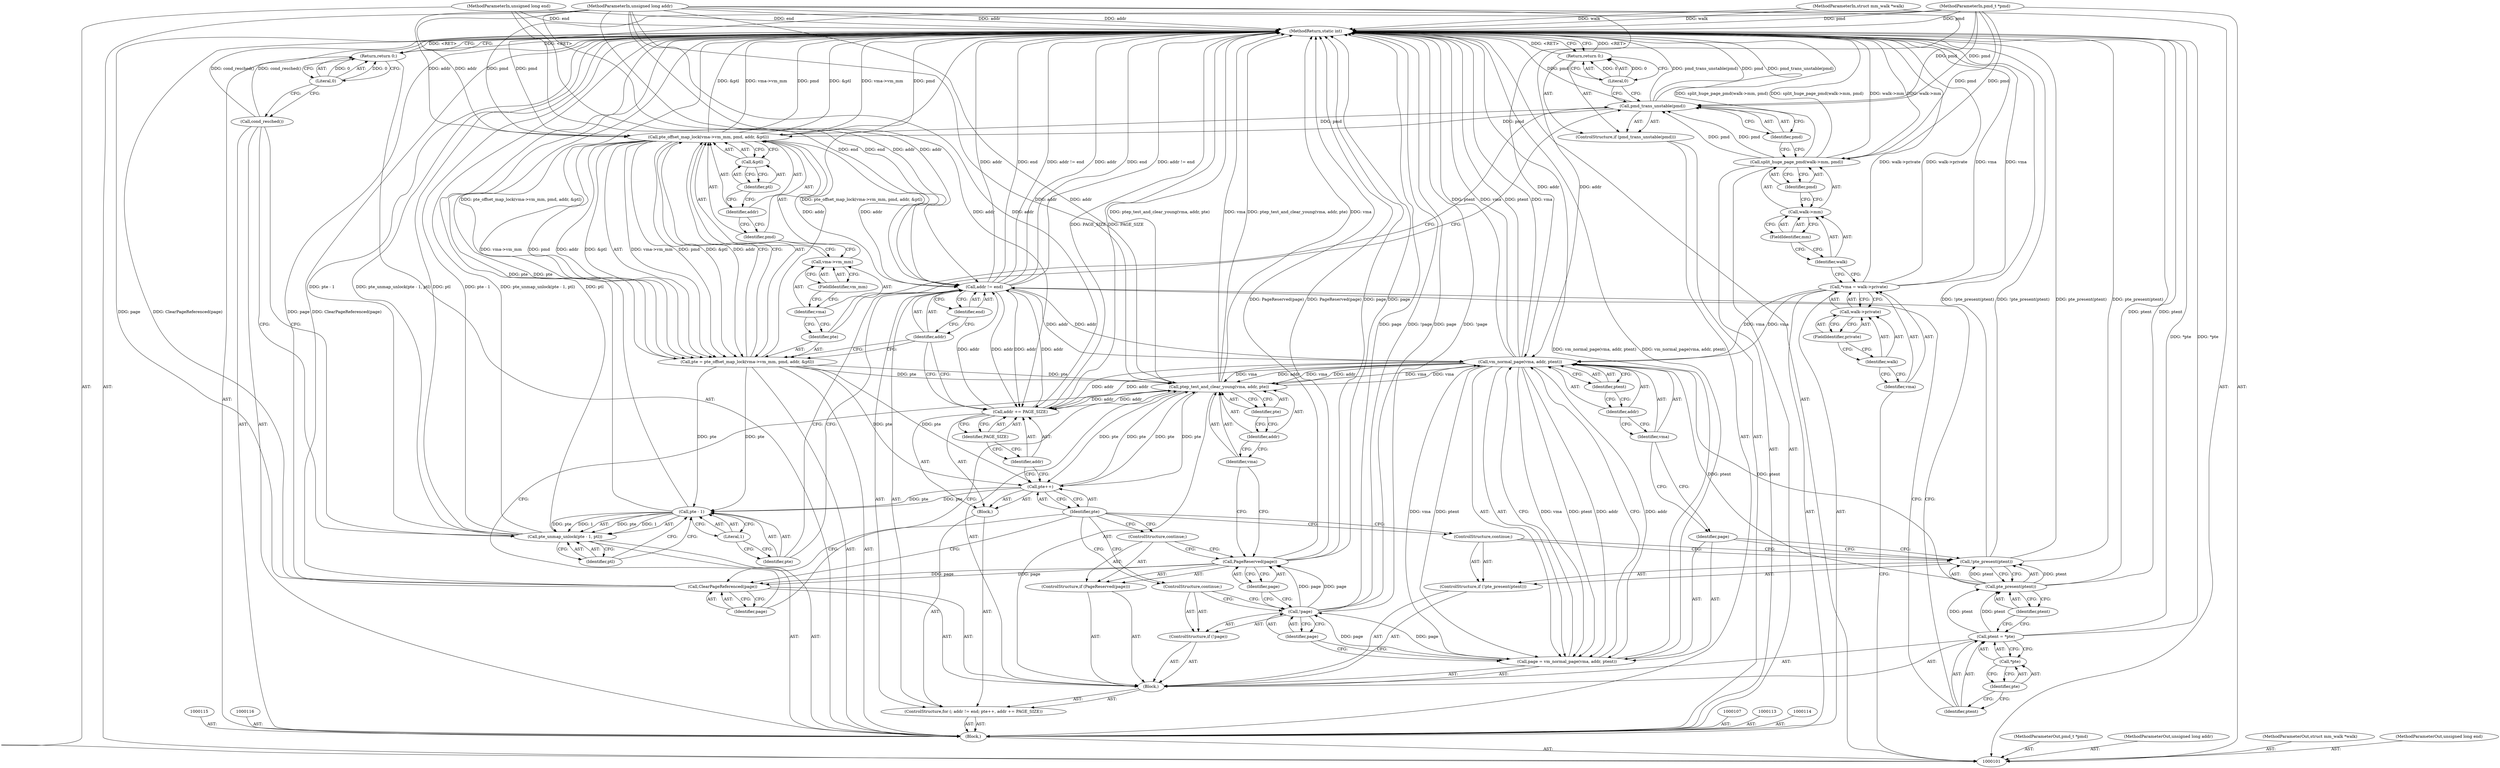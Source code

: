 digraph "0_linux_4a1d704194a441bf83c636004a479e01360ec850_0" {
"1000185" [label="(MethodReturn,static int)"];
"1000102" [label="(MethodParameterIn,pmd_t *pmd)"];
"1000288" [label="(MethodParameterOut,pmd_t *pmd)"];
"1000103" [label="(MethodParameterIn,unsigned long addr)"];
"1000289" [label="(MethodParameterOut,unsigned long addr)"];
"1000122" [label="(ControlStructure,if (pmd_trans_unstable(pmd)))"];
"1000124" [label="(Identifier,pmd)"];
"1000123" [label="(Call,pmd_trans_unstable(pmd))"];
"1000125" [label="(Return,return 0;)"];
"1000126" [label="(Literal,0)"];
"1000127" [label="(Call,pte = pte_offset_map_lock(vma->vm_mm, pmd, addr, &ptl))"];
"1000128" [label="(Identifier,pte)"];
"1000130" [label="(Call,vma->vm_mm)"];
"1000131" [label="(Identifier,vma)"];
"1000132" [label="(FieldIdentifier,vm_mm)"];
"1000133" [label="(Identifier,pmd)"];
"1000134" [label="(Identifier,addr)"];
"1000135" [label="(Call,&ptl)"];
"1000136" [label="(Identifier,ptl)"];
"1000129" [label="(Call,pte_offset_map_lock(vma->vm_mm, pmd, addr, &ptl))"];
"1000140" [label="(Identifier,end)"];
"1000137" [label="(ControlStructure,for (; addr != end; pte++, addr += PAGE_SIZE))"];
"1000141" [label="(Block,)"];
"1000142" [label="(Call,pte++)"];
"1000143" [label="(Identifier,pte)"];
"1000144" [label="(Call,addr += PAGE_SIZE)"];
"1000145" [label="(Identifier,addr)"];
"1000146" [label="(Identifier,PAGE_SIZE)"];
"1000147" [label="(Block,)"];
"1000138" [label="(Call,addr != end)"];
"1000139" [label="(Identifier,addr)"];
"1000150" [label="(Call,*pte)"];
"1000151" [label="(Identifier,pte)"];
"1000148" [label="(Call,ptent = *pte)"];
"1000149" [label="(Identifier,ptent)"];
"1000155" [label="(Identifier,ptent)"];
"1000152" [label="(ControlStructure,if (!pte_present(ptent)))"];
"1000153" [label="(Call,!pte_present(ptent))"];
"1000154" [label="(Call,pte_present(ptent))"];
"1000156" [label="(ControlStructure,continue;)"];
"1000157" [label="(Call,page = vm_normal_page(vma, addr, ptent))"];
"1000158" [label="(Identifier,page)"];
"1000160" [label="(Identifier,vma)"];
"1000161" [label="(Identifier,addr)"];
"1000162" [label="(Identifier,ptent)"];
"1000159" [label="(Call,vm_normal_page(vma, addr, ptent))"];
"1000105" [label="(MethodParameterIn,struct mm_walk *walk)"];
"1000291" [label="(MethodParameterOut,struct mm_walk *walk)"];
"1000104" [label="(MethodParameterIn,unsigned long end)"];
"1000290" [label="(MethodParameterOut,unsigned long end)"];
"1000163" [label="(ControlStructure,if (!page))"];
"1000164" [label="(Call,!page)"];
"1000165" [label="(Identifier,page)"];
"1000166" [label="(ControlStructure,continue;)"];
"1000169" [label="(Identifier,page)"];
"1000167" [label="(ControlStructure,if (PageReserved(page)))"];
"1000168" [label="(Call,PageReserved(page))"];
"1000170" [label="(ControlStructure,continue;)"];
"1000171" [label="(Call,ptep_test_and_clear_young(vma, addr, pte))"];
"1000172" [label="(Identifier,vma)"];
"1000173" [label="(Identifier,addr)"];
"1000174" [label="(Identifier,pte)"];
"1000175" [label="(Call,ClearPageReferenced(page))"];
"1000176" [label="(Identifier,page)"];
"1000106" [label="(Block,)"];
"1000177" [label="(Call,pte_unmap_unlock(pte - 1, ptl))"];
"1000178" [label="(Call,pte - 1)"];
"1000179" [label="(Identifier,pte)"];
"1000180" [label="(Literal,1)"];
"1000181" [label="(Identifier,ptl)"];
"1000182" [label="(Call,cond_resched())"];
"1000183" [label="(Return,return 0;)"];
"1000184" [label="(Literal,0)"];
"1000108" [label="(Call,*vma = walk->private)"];
"1000109" [label="(Identifier,vma)"];
"1000110" [label="(Call,walk->private)"];
"1000111" [label="(Identifier,walk)"];
"1000112" [label="(FieldIdentifier,private)"];
"1000117" [label="(Call,split_huge_page_pmd(walk->mm, pmd))"];
"1000118" [label="(Call,walk->mm)"];
"1000119" [label="(Identifier,walk)"];
"1000120" [label="(FieldIdentifier,mm)"];
"1000121" [label="(Identifier,pmd)"];
"1000185" -> "1000101"  [label="AST: "];
"1000185" -> "1000125"  [label="CFG: "];
"1000185" -> "1000183"  [label="CFG: "];
"1000183" -> "1000185"  [label="DDG: <RET>"];
"1000125" -> "1000185"  [label="DDG: <RET>"];
"1000168" -> "1000185"  [label="DDG: page"];
"1000168" -> "1000185"  [label="DDG: PageReserved(page)"];
"1000105" -> "1000185"  [label="DDG: walk"];
"1000159" -> "1000185"  [label="DDG: vma"];
"1000159" -> "1000185"  [label="DDG: ptent"];
"1000138" -> "1000185"  [label="DDG: end"];
"1000138" -> "1000185"  [label="DDG: addr != end"];
"1000138" -> "1000185"  [label="DDG: addr"];
"1000177" -> "1000185"  [label="DDG: ptl"];
"1000177" -> "1000185"  [label="DDG: pte - 1"];
"1000177" -> "1000185"  [label="DDG: pte_unmap_unlock(pte - 1, ptl)"];
"1000117" -> "1000185"  [label="DDG: walk->mm"];
"1000117" -> "1000185"  [label="DDG: split_huge_page_pmd(walk->mm, pmd)"];
"1000153" -> "1000185"  [label="DDG: pte_present(ptent)"];
"1000153" -> "1000185"  [label="DDG: !pte_present(ptent)"];
"1000171" -> "1000185"  [label="DDG: ptep_test_and_clear_young(vma, addr, pte)"];
"1000171" -> "1000185"  [label="DDG: vma"];
"1000182" -> "1000185"  [label="DDG: cond_resched()"];
"1000157" -> "1000185"  [label="DDG: vm_normal_page(vma, addr, ptent)"];
"1000129" -> "1000185"  [label="DDG: vma->vm_mm"];
"1000129" -> "1000185"  [label="DDG: pmd"];
"1000129" -> "1000185"  [label="DDG: &ptl"];
"1000164" -> "1000185"  [label="DDG: !page"];
"1000164" -> "1000185"  [label="DDG: page"];
"1000178" -> "1000185"  [label="DDG: pte"];
"1000104" -> "1000185"  [label="DDG: end"];
"1000123" -> "1000185"  [label="DDG: pmd_trans_unstable(pmd)"];
"1000123" -> "1000185"  [label="DDG: pmd"];
"1000127" -> "1000185"  [label="DDG: pte_offset_map_lock(vma->vm_mm, pmd, addr, &ptl)"];
"1000154" -> "1000185"  [label="DDG: ptent"];
"1000103" -> "1000185"  [label="DDG: addr"];
"1000175" -> "1000185"  [label="DDG: page"];
"1000175" -> "1000185"  [label="DDG: ClearPageReferenced(page)"];
"1000102" -> "1000185"  [label="DDG: pmd"];
"1000108" -> "1000185"  [label="DDG: walk->private"];
"1000108" -> "1000185"  [label="DDG: vma"];
"1000148" -> "1000185"  [label="DDG: *pte"];
"1000144" -> "1000185"  [label="DDG: PAGE_SIZE"];
"1000102" -> "1000101"  [label="AST: "];
"1000102" -> "1000185"  [label="DDG: pmd"];
"1000102" -> "1000117"  [label="DDG: pmd"];
"1000102" -> "1000123"  [label="DDG: pmd"];
"1000102" -> "1000129"  [label="DDG: pmd"];
"1000288" -> "1000101"  [label="AST: "];
"1000103" -> "1000101"  [label="AST: "];
"1000103" -> "1000185"  [label="DDG: addr"];
"1000103" -> "1000129"  [label="DDG: addr"];
"1000103" -> "1000138"  [label="DDG: addr"];
"1000103" -> "1000144"  [label="DDG: addr"];
"1000103" -> "1000159"  [label="DDG: addr"];
"1000103" -> "1000171"  [label="DDG: addr"];
"1000289" -> "1000101"  [label="AST: "];
"1000122" -> "1000106"  [label="AST: "];
"1000123" -> "1000122"  [label="AST: "];
"1000125" -> "1000122"  [label="AST: "];
"1000124" -> "1000123"  [label="AST: "];
"1000124" -> "1000117"  [label="CFG: "];
"1000123" -> "1000124"  [label="CFG: "];
"1000123" -> "1000122"  [label="AST: "];
"1000123" -> "1000124"  [label="CFG: "];
"1000124" -> "1000123"  [label="AST: "];
"1000126" -> "1000123"  [label="CFG: "];
"1000128" -> "1000123"  [label="CFG: "];
"1000123" -> "1000185"  [label="DDG: pmd_trans_unstable(pmd)"];
"1000123" -> "1000185"  [label="DDG: pmd"];
"1000117" -> "1000123"  [label="DDG: pmd"];
"1000102" -> "1000123"  [label="DDG: pmd"];
"1000123" -> "1000129"  [label="DDG: pmd"];
"1000125" -> "1000122"  [label="AST: "];
"1000125" -> "1000126"  [label="CFG: "];
"1000126" -> "1000125"  [label="AST: "];
"1000185" -> "1000125"  [label="CFG: "];
"1000125" -> "1000185"  [label="DDG: <RET>"];
"1000126" -> "1000125"  [label="DDG: 0"];
"1000126" -> "1000125"  [label="AST: "];
"1000126" -> "1000123"  [label="CFG: "];
"1000125" -> "1000126"  [label="CFG: "];
"1000126" -> "1000125"  [label="DDG: 0"];
"1000127" -> "1000106"  [label="AST: "];
"1000127" -> "1000129"  [label="CFG: "];
"1000128" -> "1000127"  [label="AST: "];
"1000129" -> "1000127"  [label="AST: "];
"1000139" -> "1000127"  [label="CFG: "];
"1000127" -> "1000185"  [label="DDG: pte_offset_map_lock(vma->vm_mm, pmd, addr, &ptl)"];
"1000129" -> "1000127"  [label="DDG: vma->vm_mm"];
"1000129" -> "1000127"  [label="DDG: pmd"];
"1000129" -> "1000127"  [label="DDG: addr"];
"1000129" -> "1000127"  [label="DDG: &ptl"];
"1000127" -> "1000142"  [label="DDG: pte"];
"1000127" -> "1000171"  [label="DDG: pte"];
"1000127" -> "1000178"  [label="DDG: pte"];
"1000128" -> "1000127"  [label="AST: "];
"1000128" -> "1000123"  [label="CFG: "];
"1000131" -> "1000128"  [label="CFG: "];
"1000130" -> "1000129"  [label="AST: "];
"1000130" -> "1000132"  [label="CFG: "];
"1000131" -> "1000130"  [label="AST: "];
"1000132" -> "1000130"  [label="AST: "];
"1000133" -> "1000130"  [label="CFG: "];
"1000131" -> "1000130"  [label="AST: "];
"1000131" -> "1000128"  [label="CFG: "];
"1000132" -> "1000131"  [label="CFG: "];
"1000132" -> "1000130"  [label="AST: "];
"1000132" -> "1000131"  [label="CFG: "];
"1000130" -> "1000132"  [label="CFG: "];
"1000133" -> "1000129"  [label="AST: "];
"1000133" -> "1000130"  [label="CFG: "];
"1000134" -> "1000133"  [label="CFG: "];
"1000134" -> "1000129"  [label="AST: "];
"1000134" -> "1000133"  [label="CFG: "];
"1000136" -> "1000134"  [label="CFG: "];
"1000135" -> "1000129"  [label="AST: "];
"1000135" -> "1000136"  [label="CFG: "];
"1000136" -> "1000135"  [label="AST: "];
"1000129" -> "1000135"  [label="CFG: "];
"1000136" -> "1000135"  [label="AST: "];
"1000136" -> "1000134"  [label="CFG: "];
"1000135" -> "1000136"  [label="CFG: "];
"1000129" -> "1000127"  [label="AST: "];
"1000129" -> "1000135"  [label="CFG: "];
"1000130" -> "1000129"  [label="AST: "];
"1000133" -> "1000129"  [label="AST: "];
"1000134" -> "1000129"  [label="AST: "];
"1000135" -> "1000129"  [label="AST: "];
"1000127" -> "1000129"  [label="CFG: "];
"1000129" -> "1000185"  [label="DDG: vma->vm_mm"];
"1000129" -> "1000185"  [label="DDG: pmd"];
"1000129" -> "1000185"  [label="DDG: &ptl"];
"1000129" -> "1000127"  [label="DDG: vma->vm_mm"];
"1000129" -> "1000127"  [label="DDG: pmd"];
"1000129" -> "1000127"  [label="DDG: addr"];
"1000129" -> "1000127"  [label="DDG: &ptl"];
"1000123" -> "1000129"  [label="DDG: pmd"];
"1000102" -> "1000129"  [label="DDG: pmd"];
"1000103" -> "1000129"  [label="DDG: addr"];
"1000129" -> "1000138"  [label="DDG: addr"];
"1000140" -> "1000138"  [label="AST: "];
"1000140" -> "1000139"  [label="CFG: "];
"1000138" -> "1000140"  [label="CFG: "];
"1000137" -> "1000106"  [label="AST: "];
"1000138" -> "1000137"  [label="AST: "];
"1000141" -> "1000137"  [label="AST: "];
"1000147" -> "1000137"  [label="AST: "];
"1000141" -> "1000137"  [label="AST: "];
"1000142" -> "1000141"  [label="AST: "];
"1000144" -> "1000141"  [label="AST: "];
"1000142" -> "1000141"  [label="AST: "];
"1000142" -> "1000143"  [label="CFG: "];
"1000143" -> "1000142"  [label="AST: "];
"1000145" -> "1000142"  [label="CFG: "];
"1000127" -> "1000142"  [label="DDG: pte"];
"1000171" -> "1000142"  [label="DDG: pte"];
"1000142" -> "1000171"  [label="DDG: pte"];
"1000142" -> "1000178"  [label="DDG: pte"];
"1000143" -> "1000142"  [label="AST: "];
"1000143" -> "1000156"  [label="CFG: "];
"1000143" -> "1000166"  [label="CFG: "];
"1000143" -> "1000170"  [label="CFG: "];
"1000143" -> "1000175"  [label="CFG: "];
"1000142" -> "1000143"  [label="CFG: "];
"1000144" -> "1000141"  [label="AST: "];
"1000144" -> "1000146"  [label="CFG: "];
"1000145" -> "1000144"  [label="AST: "];
"1000146" -> "1000144"  [label="AST: "];
"1000139" -> "1000144"  [label="CFG: "];
"1000144" -> "1000185"  [label="DDG: PAGE_SIZE"];
"1000144" -> "1000138"  [label="DDG: addr"];
"1000138" -> "1000144"  [label="DDG: addr"];
"1000171" -> "1000144"  [label="DDG: addr"];
"1000159" -> "1000144"  [label="DDG: addr"];
"1000103" -> "1000144"  [label="DDG: addr"];
"1000145" -> "1000144"  [label="AST: "];
"1000145" -> "1000142"  [label="CFG: "];
"1000146" -> "1000145"  [label="CFG: "];
"1000146" -> "1000144"  [label="AST: "];
"1000146" -> "1000145"  [label="CFG: "];
"1000144" -> "1000146"  [label="CFG: "];
"1000147" -> "1000137"  [label="AST: "];
"1000148" -> "1000147"  [label="AST: "];
"1000152" -> "1000147"  [label="AST: "];
"1000157" -> "1000147"  [label="AST: "];
"1000163" -> "1000147"  [label="AST: "];
"1000167" -> "1000147"  [label="AST: "];
"1000171" -> "1000147"  [label="AST: "];
"1000175" -> "1000147"  [label="AST: "];
"1000138" -> "1000137"  [label="AST: "];
"1000138" -> "1000140"  [label="CFG: "];
"1000139" -> "1000138"  [label="AST: "];
"1000140" -> "1000138"  [label="AST: "];
"1000149" -> "1000138"  [label="CFG: "];
"1000179" -> "1000138"  [label="CFG: "];
"1000138" -> "1000185"  [label="DDG: end"];
"1000138" -> "1000185"  [label="DDG: addr != end"];
"1000138" -> "1000185"  [label="DDG: addr"];
"1000144" -> "1000138"  [label="DDG: addr"];
"1000129" -> "1000138"  [label="DDG: addr"];
"1000103" -> "1000138"  [label="DDG: addr"];
"1000104" -> "1000138"  [label="DDG: end"];
"1000138" -> "1000144"  [label="DDG: addr"];
"1000138" -> "1000159"  [label="DDG: addr"];
"1000139" -> "1000138"  [label="AST: "];
"1000139" -> "1000144"  [label="CFG: "];
"1000139" -> "1000127"  [label="CFG: "];
"1000140" -> "1000139"  [label="CFG: "];
"1000150" -> "1000148"  [label="AST: "];
"1000150" -> "1000151"  [label="CFG: "];
"1000151" -> "1000150"  [label="AST: "];
"1000148" -> "1000150"  [label="CFG: "];
"1000151" -> "1000150"  [label="AST: "];
"1000151" -> "1000149"  [label="CFG: "];
"1000150" -> "1000151"  [label="CFG: "];
"1000148" -> "1000147"  [label="AST: "];
"1000148" -> "1000150"  [label="CFG: "];
"1000149" -> "1000148"  [label="AST: "];
"1000150" -> "1000148"  [label="AST: "];
"1000155" -> "1000148"  [label="CFG: "];
"1000148" -> "1000185"  [label="DDG: *pte"];
"1000148" -> "1000154"  [label="DDG: ptent"];
"1000149" -> "1000148"  [label="AST: "];
"1000149" -> "1000138"  [label="CFG: "];
"1000151" -> "1000149"  [label="CFG: "];
"1000155" -> "1000154"  [label="AST: "];
"1000155" -> "1000148"  [label="CFG: "];
"1000154" -> "1000155"  [label="CFG: "];
"1000152" -> "1000147"  [label="AST: "];
"1000153" -> "1000152"  [label="AST: "];
"1000156" -> "1000152"  [label="AST: "];
"1000153" -> "1000152"  [label="AST: "];
"1000153" -> "1000154"  [label="CFG: "];
"1000154" -> "1000153"  [label="AST: "];
"1000156" -> "1000153"  [label="CFG: "];
"1000158" -> "1000153"  [label="CFG: "];
"1000153" -> "1000185"  [label="DDG: pte_present(ptent)"];
"1000153" -> "1000185"  [label="DDG: !pte_present(ptent)"];
"1000154" -> "1000153"  [label="DDG: ptent"];
"1000154" -> "1000153"  [label="AST: "];
"1000154" -> "1000155"  [label="CFG: "];
"1000155" -> "1000154"  [label="AST: "];
"1000153" -> "1000154"  [label="CFG: "];
"1000154" -> "1000185"  [label="DDG: ptent"];
"1000154" -> "1000153"  [label="DDG: ptent"];
"1000148" -> "1000154"  [label="DDG: ptent"];
"1000154" -> "1000159"  [label="DDG: ptent"];
"1000156" -> "1000152"  [label="AST: "];
"1000156" -> "1000153"  [label="CFG: "];
"1000143" -> "1000156"  [label="CFG: "];
"1000157" -> "1000147"  [label="AST: "];
"1000157" -> "1000159"  [label="CFG: "];
"1000158" -> "1000157"  [label="AST: "];
"1000159" -> "1000157"  [label="AST: "];
"1000165" -> "1000157"  [label="CFG: "];
"1000157" -> "1000185"  [label="DDG: vm_normal_page(vma, addr, ptent)"];
"1000159" -> "1000157"  [label="DDG: vma"];
"1000159" -> "1000157"  [label="DDG: addr"];
"1000159" -> "1000157"  [label="DDG: ptent"];
"1000157" -> "1000164"  [label="DDG: page"];
"1000158" -> "1000157"  [label="AST: "];
"1000158" -> "1000153"  [label="CFG: "];
"1000160" -> "1000158"  [label="CFG: "];
"1000160" -> "1000159"  [label="AST: "];
"1000160" -> "1000158"  [label="CFG: "];
"1000161" -> "1000160"  [label="CFG: "];
"1000161" -> "1000159"  [label="AST: "];
"1000161" -> "1000160"  [label="CFG: "];
"1000162" -> "1000161"  [label="CFG: "];
"1000162" -> "1000159"  [label="AST: "];
"1000162" -> "1000161"  [label="CFG: "];
"1000159" -> "1000162"  [label="CFG: "];
"1000159" -> "1000157"  [label="AST: "];
"1000159" -> "1000162"  [label="CFG: "];
"1000160" -> "1000159"  [label="AST: "];
"1000161" -> "1000159"  [label="AST: "];
"1000162" -> "1000159"  [label="AST: "];
"1000157" -> "1000159"  [label="CFG: "];
"1000159" -> "1000185"  [label="DDG: vma"];
"1000159" -> "1000185"  [label="DDG: ptent"];
"1000159" -> "1000144"  [label="DDG: addr"];
"1000159" -> "1000157"  [label="DDG: vma"];
"1000159" -> "1000157"  [label="DDG: addr"];
"1000159" -> "1000157"  [label="DDG: ptent"];
"1000171" -> "1000159"  [label="DDG: vma"];
"1000108" -> "1000159"  [label="DDG: vma"];
"1000138" -> "1000159"  [label="DDG: addr"];
"1000103" -> "1000159"  [label="DDG: addr"];
"1000154" -> "1000159"  [label="DDG: ptent"];
"1000159" -> "1000171"  [label="DDG: vma"];
"1000159" -> "1000171"  [label="DDG: addr"];
"1000105" -> "1000101"  [label="AST: "];
"1000105" -> "1000185"  [label="DDG: walk"];
"1000291" -> "1000101"  [label="AST: "];
"1000104" -> "1000101"  [label="AST: "];
"1000104" -> "1000185"  [label="DDG: end"];
"1000104" -> "1000138"  [label="DDG: end"];
"1000290" -> "1000101"  [label="AST: "];
"1000163" -> "1000147"  [label="AST: "];
"1000164" -> "1000163"  [label="AST: "];
"1000166" -> "1000163"  [label="AST: "];
"1000164" -> "1000163"  [label="AST: "];
"1000164" -> "1000165"  [label="CFG: "];
"1000165" -> "1000164"  [label="AST: "];
"1000166" -> "1000164"  [label="CFG: "];
"1000169" -> "1000164"  [label="CFG: "];
"1000164" -> "1000185"  [label="DDG: !page"];
"1000164" -> "1000185"  [label="DDG: page"];
"1000157" -> "1000164"  [label="DDG: page"];
"1000164" -> "1000168"  [label="DDG: page"];
"1000165" -> "1000164"  [label="AST: "];
"1000165" -> "1000157"  [label="CFG: "];
"1000164" -> "1000165"  [label="CFG: "];
"1000166" -> "1000163"  [label="AST: "];
"1000166" -> "1000164"  [label="CFG: "];
"1000143" -> "1000166"  [label="CFG: "];
"1000169" -> "1000168"  [label="AST: "];
"1000169" -> "1000164"  [label="CFG: "];
"1000168" -> "1000169"  [label="CFG: "];
"1000167" -> "1000147"  [label="AST: "];
"1000168" -> "1000167"  [label="AST: "];
"1000170" -> "1000167"  [label="AST: "];
"1000168" -> "1000167"  [label="AST: "];
"1000168" -> "1000169"  [label="CFG: "];
"1000169" -> "1000168"  [label="AST: "];
"1000170" -> "1000168"  [label="CFG: "];
"1000172" -> "1000168"  [label="CFG: "];
"1000168" -> "1000185"  [label="DDG: page"];
"1000168" -> "1000185"  [label="DDG: PageReserved(page)"];
"1000164" -> "1000168"  [label="DDG: page"];
"1000168" -> "1000175"  [label="DDG: page"];
"1000170" -> "1000167"  [label="AST: "];
"1000170" -> "1000168"  [label="CFG: "];
"1000143" -> "1000170"  [label="CFG: "];
"1000171" -> "1000147"  [label="AST: "];
"1000171" -> "1000174"  [label="CFG: "];
"1000172" -> "1000171"  [label="AST: "];
"1000173" -> "1000171"  [label="AST: "];
"1000174" -> "1000171"  [label="AST: "];
"1000176" -> "1000171"  [label="CFG: "];
"1000171" -> "1000185"  [label="DDG: ptep_test_and_clear_young(vma, addr, pte)"];
"1000171" -> "1000185"  [label="DDG: vma"];
"1000171" -> "1000142"  [label="DDG: pte"];
"1000171" -> "1000144"  [label="DDG: addr"];
"1000171" -> "1000159"  [label="DDG: vma"];
"1000159" -> "1000171"  [label="DDG: vma"];
"1000159" -> "1000171"  [label="DDG: addr"];
"1000103" -> "1000171"  [label="DDG: addr"];
"1000142" -> "1000171"  [label="DDG: pte"];
"1000127" -> "1000171"  [label="DDG: pte"];
"1000172" -> "1000171"  [label="AST: "];
"1000172" -> "1000168"  [label="CFG: "];
"1000173" -> "1000172"  [label="CFG: "];
"1000173" -> "1000171"  [label="AST: "];
"1000173" -> "1000172"  [label="CFG: "];
"1000174" -> "1000173"  [label="CFG: "];
"1000174" -> "1000171"  [label="AST: "];
"1000174" -> "1000173"  [label="CFG: "];
"1000171" -> "1000174"  [label="CFG: "];
"1000175" -> "1000147"  [label="AST: "];
"1000175" -> "1000176"  [label="CFG: "];
"1000176" -> "1000175"  [label="AST: "];
"1000143" -> "1000175"  [label="CFG: "];
"1000175" -> "1000185"  [label="DDG: page"];
"1000175" -> "1000185"  [label="DDG: ClearPageReferenced(page)"];
"1000168" -> "1000175"  [label="DDG: page"];
"1000176" -> "1000175"  [label="AST: "];
"1000176" -> "1000171"  [label="CFG: "];
"1000175" -> "1000176"  [label="CFG: "];
"1000106" -> "1000101"  [label="AST: "];
"1000107" -> "1000106"  [label="AST: "];
"1000108" -> "1000106"  [label="AST: "];
"1000113" -> "1000106"  [label="AST: "];
"1000114" -> "1000106"  [label="AST: "];
"1000115" -> "1000106"  [label="AST: "];
"1000116" -> "1000106"  [label="AST: "];
"1000117" -> "1000106"  [label="AST: "];
"1000122" -> "1000106"  [label="AST: "];
"1000127" -> "1000106"  [label="AST: "];
"1000137" -> "1000106"  [label="AST: "];
"1000177" -> "1000106"  [label="AST: "];
"1000182" -> "1000106"  [label="AST: "];
"1000183" -> "1000106"  [label="AST: "];
"1000177" -> "1000106"  [label="AST: "];
"1000177" -> "1000181"  [label="CFG: "];
"1000178" -> "1000177"  [label="AST: "];
"1000181" -> "1000177"  [label="AST: "];
"1000182" -> "1000177"  [label="CFG: "];
"1000177" -> "1000185"  [label="DDG: ptl"];
"1000177" -> "1000185"  [label="DDG: pte - 1"];
"1000177" -> "1000185"  [label="DDG: pte_unmap_unlock(pte - 1, ptl)"];
"1000178" -> "1000177"  [label="DDG: pte"];
"1000178" -> "1000177"  [label="DDG: 1"];
"1000178" -> "1000177"  [label="AST: "];
"1000178" -> "1000180"  [label="CFG: "];
"1000179" -> "1000178"  [label="AST: "];
"1000180" -> "1000178"  [label="AST: "];
"1000181" -> "1000178"  [label="CFG: "];
"1000178" -> "1000185"  [label="DDG: pte"];
"1000178" -> "1000177"  [label="DDG: pte"];
"1000178" -> "1000177"  [label="DDG: 1"];
"1000142" -> "1000178"  [label="DDG: pte"];
"1000127" -> "1000178"  [label="DDG: pte"];
"1000179" -> "1000178"  [label="AST: "];
"1000179" -> "1000138"  [label="CFG: "];
"1000180" -> "1000179"  [label="CFG: "];
"1000180" -> "1000178"  [label="AST: "];
"1000180" -> "1000179"  [label="CFG: "];
"1000178" -> "1000180"  [label="CFG: "];
"1000181" -> "1000177"  [label="AST: "];
"1000181" -> "1000178"  [label="CFG: "];
"1000177" -> "1000181"  [label="CFG: "];
"1000182" -> "1000106"  [label="AST: "];
"1000182" -> "1000177"  [label="CFG: "];
"1000184" -> "1000182"  [label="CFG: "];
"1000182" -> "1000185"  [label="DDG: cond_resched()"];
"1000183" -> "1000106"  [label="AST: "];
"1000183" -> "1000184"  [label="CFG: "];
"1000184" -> "1000183"  [label="AST: "];
"1000185" -> "1000183"  [label="CFG: "];
"1000183" -> "1000185"  [label="DDG: <RET>"];
"1000184" -> "1000183"  [label="DDG: 0"];
"1000184" -> "1000183"  [label="AST: "];
"1000184" -> "1000182"  [label="CFG: "];
"1000183" -> "1000184"  [label="CFG: "];
"1000184" -> "1000183"  [label="DDG: 0"];
"1000108" -> "1000106"  [label="AST: "];
"1000108" -> "1000110"  [label="CFG: "];
"1000109" -> "1000108"  [label="AST: "];
"1000110" -> "1000108"  [label="AST: "];
"1000119" -> "1000108"  [label="CFG: "];
"1000108" -> "1000185"  [label="DDG: walk->private"];
"1000108" -> "1000185"  [label="DDG: vma"];
"1000108" -> "1000159"  [label="DDG: vma"];
"1000109" -> "1000108"  [label="AST: "];
"1000109" -> "1000101"  [label="CFG: "];
"1000111" -> "1000109"  [label="CFG: "];
"1000110" -> "1000108"  [label="AST: "];
"1000110" -> "1000112"  [label="CFG: "];
"1000111" -> "1000110"  [label="AST: "];
"1000112" -> "1000110"  [label="AST: "];
"1000108" -> "1000110"  [label="CFG: "];
"1000111" -> "1000110"  [label="AST: "];
"1000111" -> "1000109"  [label="CFG: "];
"1000112" -> "1000111"  [label="CFG: "];
"1000112" -> "1000110"  [label="AST: "];
"1000112" -> "1000111"  [label="CFG: "];
"1000110" -> "1000112"  [label="CFG: "];
"1000117" -> "1000106"  [label="AST: "];
"1000117" -> "1000121"  [label="CFG: "];
"1000118" -> "1000117"  [label="AST: "];
"1000121" -> "1000117"  [label="AST: "];
"1000124" -> "1000117"  [label="CFG: "];
"1000117" -> "1000185"  [label="DDG: walk->mm"];
"1000117" -> "1000185"  [label="DDG: split_huge_page_pmd(walk->mm, pmd)"];
"1000102" -> "1000117"  [label="DDG: pmd"];
"1000117" -> "1000123"  [label="DDG: pmd"];
"1000118" -> "1000117"  [label="AST: "];
"1000118" -> "1000120"  [label="CFG: "];
"1000119" -> "1000118"  [label="AST: "];
"1000120" -> "1000118"  [label="AST: "];
"1000121" -> "1000118"  [label="CFG: "];
"1000119" -> "1000118"  [label="AST: "];
"1000119" -> "1000108"  [label="CFG: "];
"1000120" -> "1000119"  [label="CFG: "];
"1000120" -> "1000118"  [label="AST: "];
"1000120" -> "1000119"  [label="CFG: "];
"1000118" -> "1000120"  [label="CFG: "];
"1000121" -> "1000117"  [label="AST: "];
"1000121" -> "1000118"  [label="CFG: "];
"1000117" -> "1000121"  [label="CFG: "];
}
